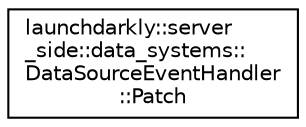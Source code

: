 digraph "Graphical Class Hierarchy"
{
 // LATEX_PDF_SIZE
  edge [fontname="Helvetica",fontsize="10",labelfontname="Helvetica",labelfontsize="10"];
  node [fontname="Helvetica",fontsize="10",shape=record];
  rankdir="LR";
  Node0 [label="launchdarkly::server\l_side::data_systems::\lDataSourceEventHandler\l::Patch",height=0.2,width=0.4,color="black", fillcolor="white", style="filled",URL="$structlaunchdarkly_1_1server__side_1_1data__systems_1_1DataSourceEventHandler_1_1Patch.html",tooltip=" "];
}
